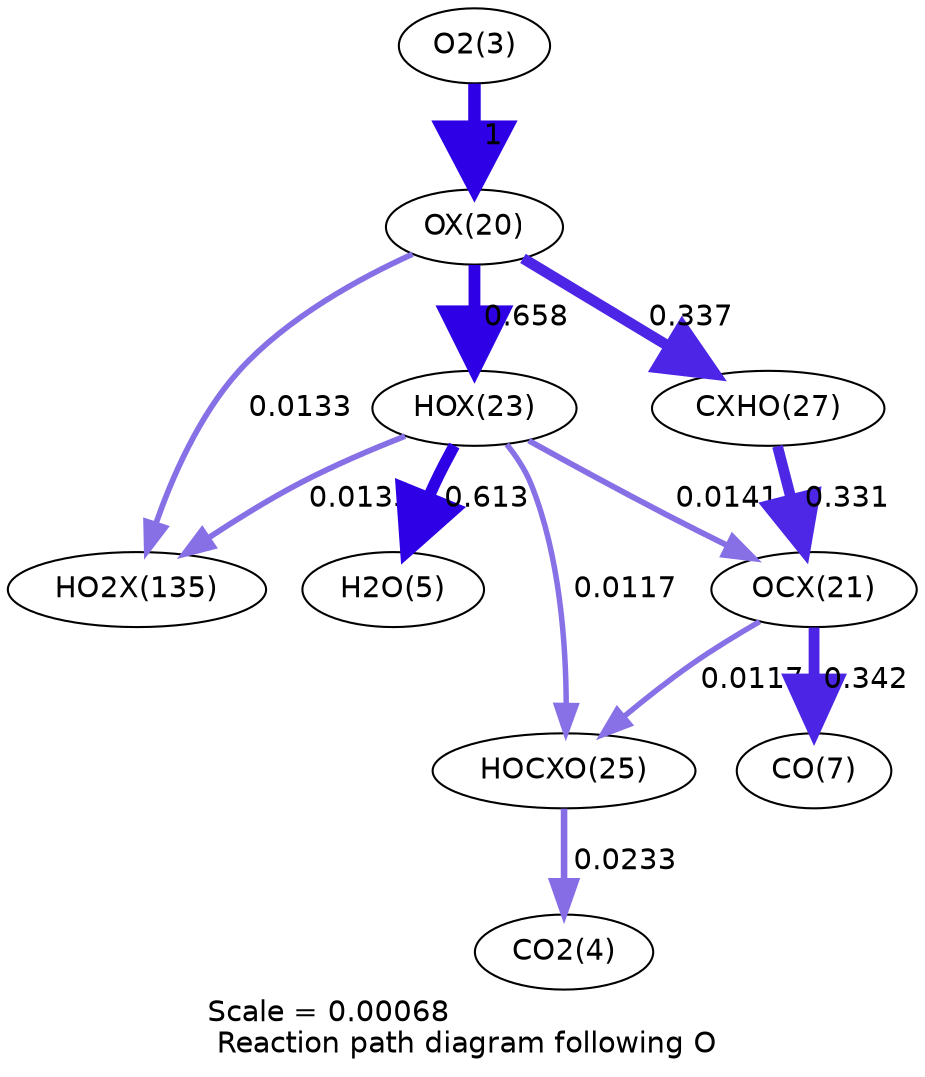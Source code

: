 digraph reaction_paths {
center=1;
s5 -> s25[fontname="Helvetica", penwidth=6, arrowsize=3, color="0.7, 1.5, 0.9"
, label=" 1"];
s25 -> s28[fontname="Helvetica", penwidth=5.68, arrowsize=2.84, color="0.7, 1.16, 0.9"
, label=" 0.658"];
s25 -> s32[fontname="Helvetica", penwidth=5.18, arrowsize=2.59, color="0.7, 0.837, 0.9"
, label=" 0.337"];
s25 -> s41[fontname="Helvetica", penwidth=2.74, arrowsize=1.37, color="0.7, 0.513, 0.9"
, label=" 0.0133"];
s28 -> s7[fontname="Helvetica", penwidth=5.63, arrowsize=2.82, color="0.7, 1.11, 0.9"
, label=" 0.613"];
s28 -> s26[fontname="Helvetica", penwidth=2.78, arrowsize=1.39, color="0.7, 0.514, 0.9"
, label=" 0.0141"];
s28 -> s30[fontname="Helvetica", penwidth=2.64, arrowsize=1.32, color="0.7, 0.512, 0.9"
, label=" 0.0117"];
s28 -> s41[fontname="Helvetica", penwidth=2.74, arrowsize=1.37, color="0.7, 0.513, 0.9"
, label=" 0.0133"];
s32 -> s26[fontname="Helvetica", penwidth=5.17, arrowsize=2.58, color="0.7, 0.831, 0.9"
, label=" 0.331"];
s26 -> s9[fontname="Helvetica", penwidth=5.19, arrowsize=2.59, color="0.7, 0.842, 0.9"
, label=" 0.342"];
s26 -> s30[fontname="Helvetica", penwidth=2.64, arrowsize=1.32, color="0.7, 0.512, 0.9"
, label=" 0.0117"];
s30 -> s6[fontname="Helvetica", penwidth=3.16, arrowsize=1.58, color="0.7, 0.523, 0.9"
, label=" 0.0233"];
s5 [ fontname="Helvetica", label="O2(3)"];
s6 [ fontname="Helvetica", label="CO2(4)"];
s7 [ fontname="Helvetica", label="H2O(5)"];
s9 [ fontname="Helvetica", label="CO(7)"];
s25 [ fontname="Helvetica", label="OX(20)"];
s26 [ fontname="Helvetica", label="OCX(21)"];
s28 [ fontname="Helvetica", label="HOX(23)"];
s30 [ fontname="Helvetica", label="HOCXO(25)"];
s32 [ fontname="Helvetica", label="CXHO(27)"];
s41 [ fontname="Helvetica", label="HO2X(135)"];
 label = "Scale = 0.00068\l Reaction path diagram following O";
 fontname = "Helvetica";
}
